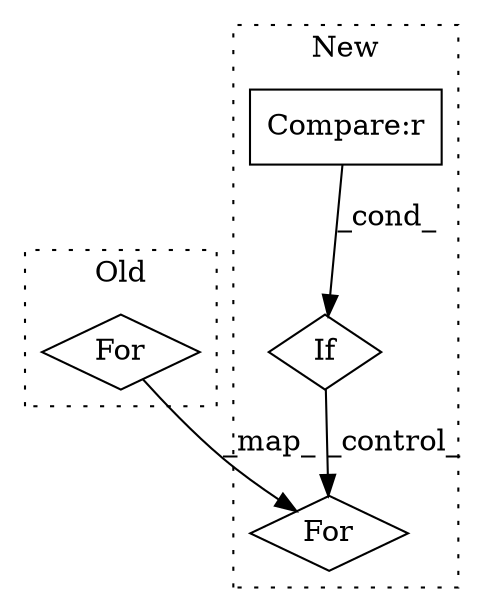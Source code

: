 digraph G {
subgraph cluster0 {
1 [label="For" a="107" s="5095,5116" l="4,26" shape="diamond"];
label = "Old";
style="dotted";
}
subgraph cluster1 {
2 [label="For" a="107" s="5111,5132" l="4,30" shape="diamond"];
3 [label="If" a="96" s="5061,5085" l="3,26" shape="diamond"];
4 [label="Compare:r" a="40" s="5064" l="21" shape="box"];
label = "New";
style="dotted";
}
1 -> 2 [label="_map_"];
3 -> 2 [label="_control_"];
4 -> 3 [label="_cond_"];
}